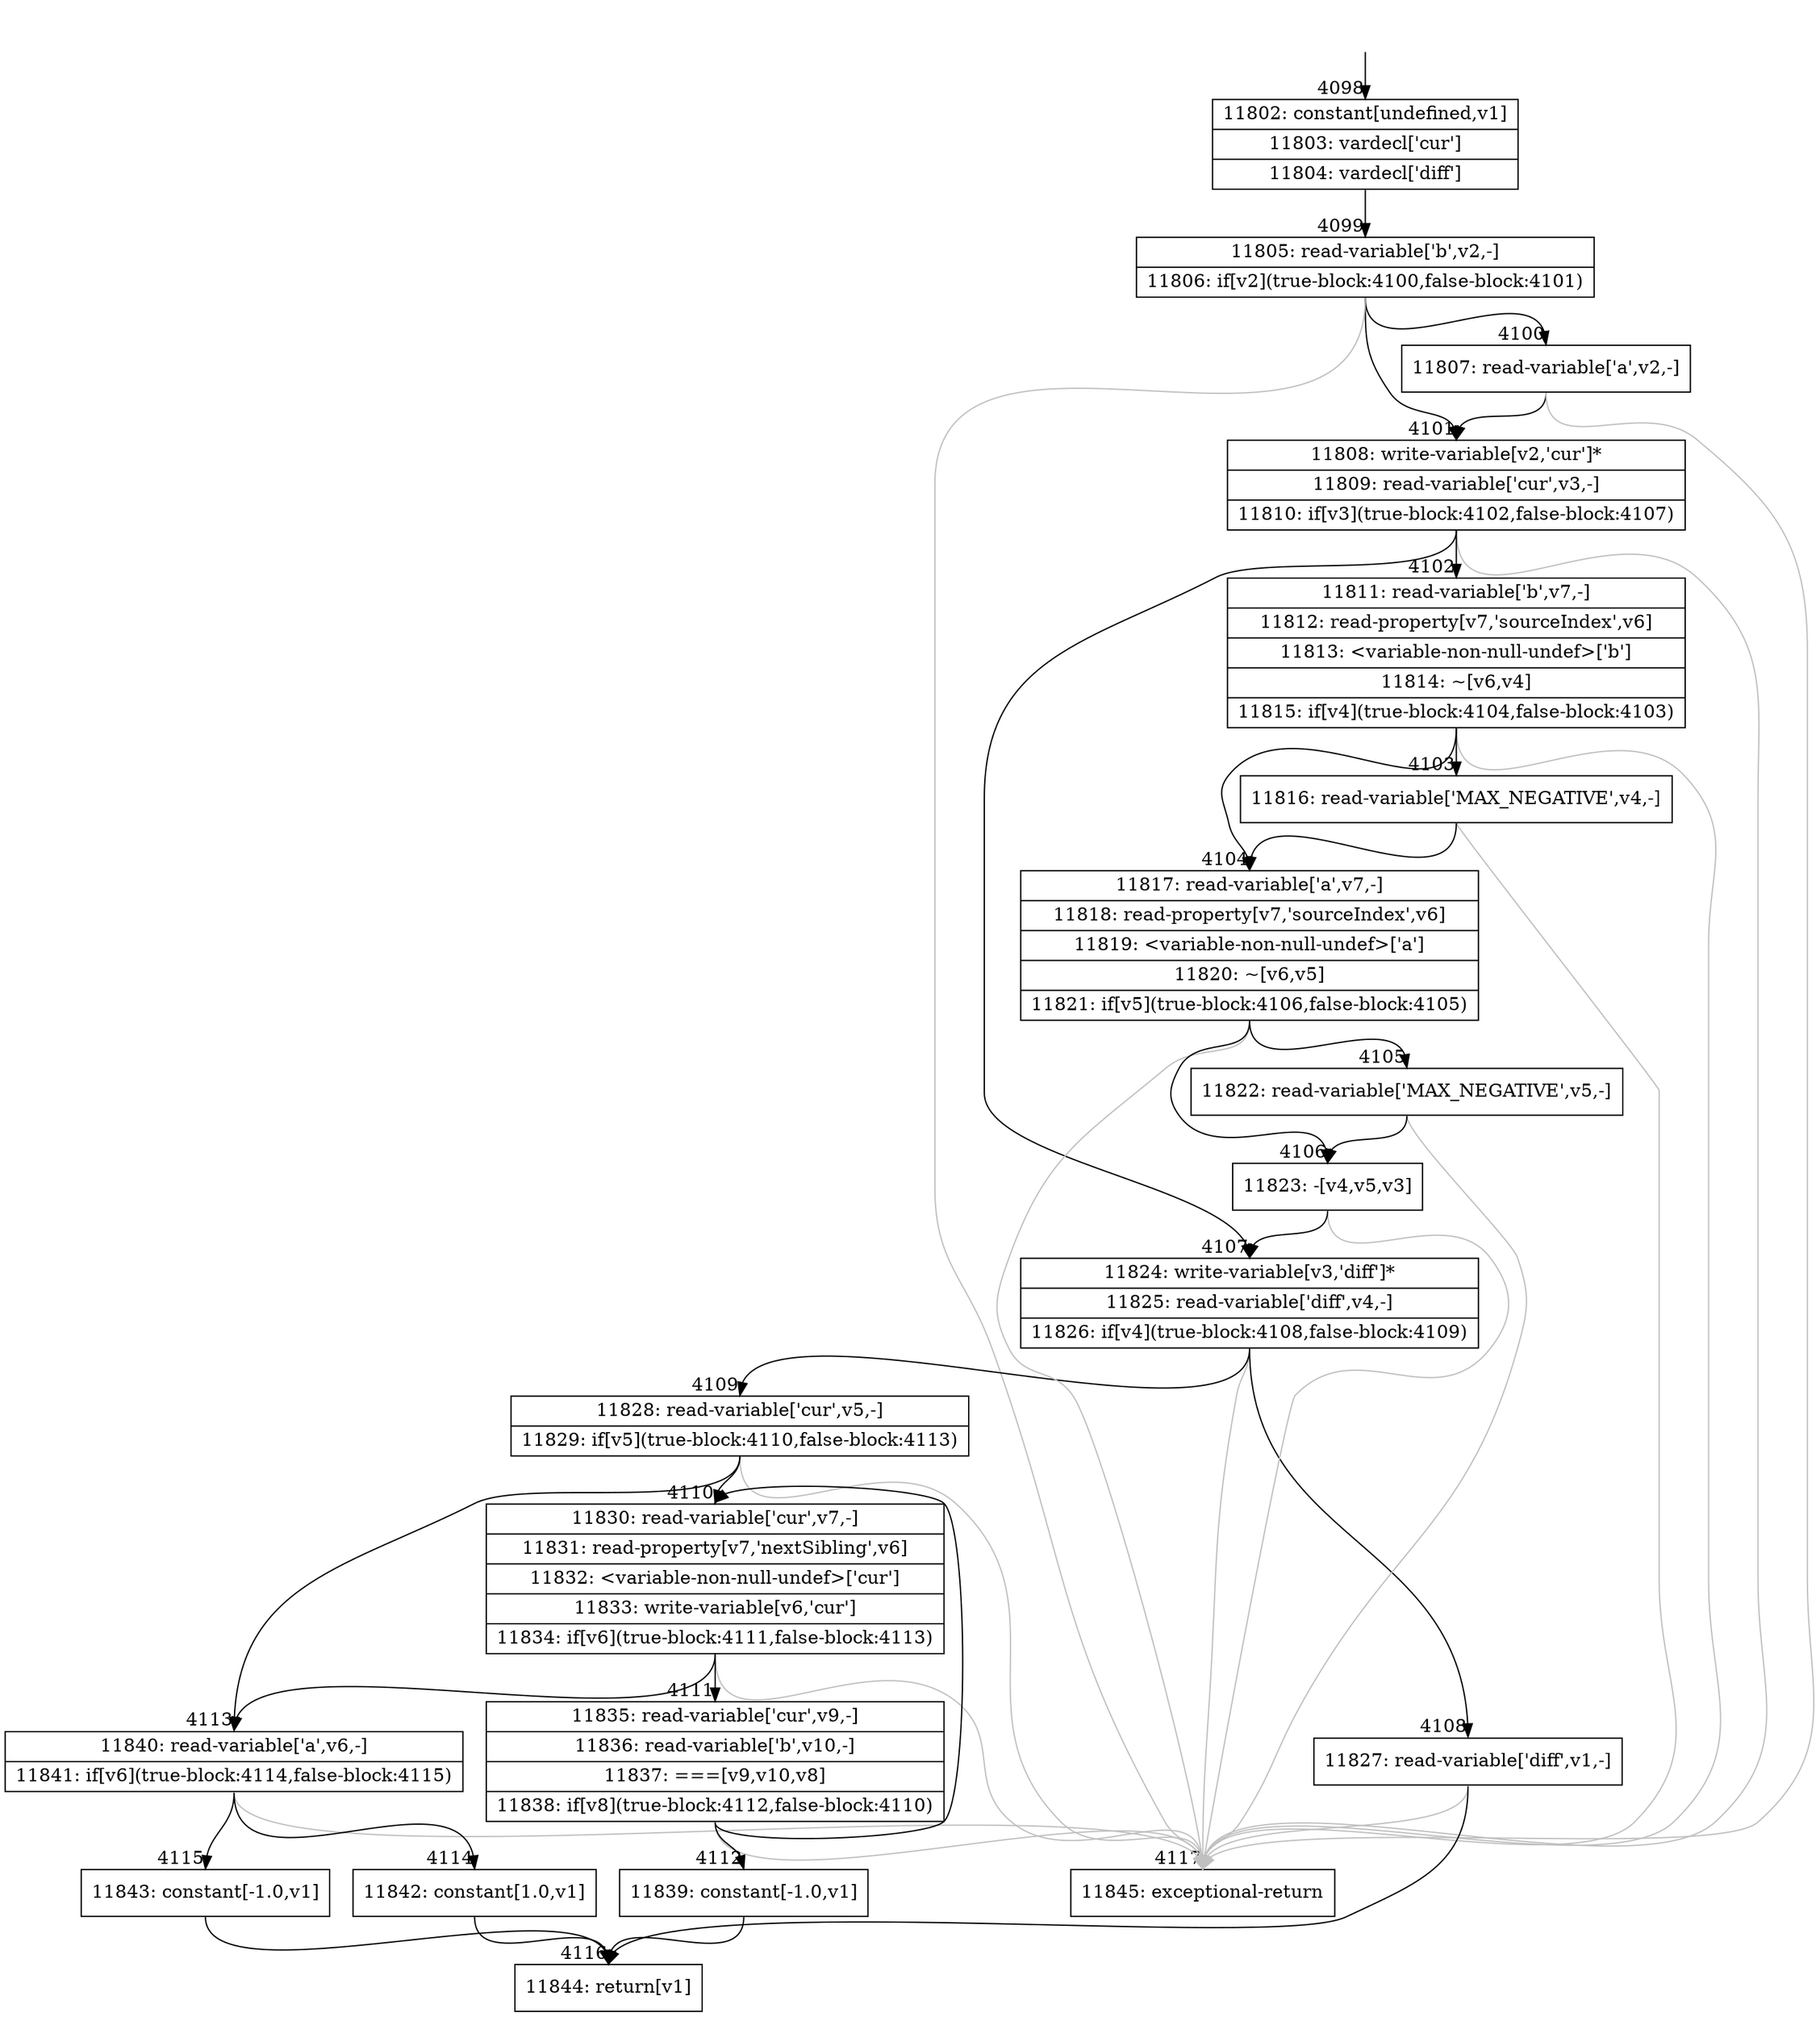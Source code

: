 digraph {
rankdir="TD"
BB_entry264[shape=none,label=""];
BB_entry264 -> BB4098 [tailport=s, headport=n, headlabel="    4098"]
BB4098 [shape=record label="{11802: constant[undefined,v1]|11803: vardecl['cur']|11804: vardecl['diff']}" ] 
BB4098 -> BB4099 [tailport=s, headport=n, headlabel="      4099"]
BB4099 [shape=record label="{11805: read-variable['b',v2,-]|11806: if[v2](true-block:4100,false-block:4101)}" ] 
BB4099 -> BB4101 [tailport=s, headport=n, headlabel="      4101"]
BB4099 -> BB4100 [tailport=s, headport=n, headlabel="      4100"]
BB4099 -> BB4117 [tailport=s, headport=n, color=gray, headlabel="      4117"]
BB4100 [shape=record label="{11807: read-variable['a',v2,-]}" ] 
BB4100 -> BB4101 [tailport=s, headport=n]
BB4100 -> BB4117 [tailport=s, headport=n, color=gray]
BB4101 [shape=record label="{11808: write-variable[v2,'cur']*|11809: read-variable['cur',v3,-]|11810: if[v3](true-block:4102,false-block:4107)}" ] 
BB4101 -> BB4107 [tailport=s, headport=n, headlabel="      4107"]
BB4101 -> BB4102 [tailport=s, headport=n, headlabel="      4102"]
BB4101 -> BB4117 [tailport=s, headport=n, color=gray]
BB4102 [shape=record label="{11811: read-variable['b',v7,-]|11812: read-property[v7,'sourceIndex',v6]|11813: \<variable-non-null-undef\>['b']|11814: ~[v6,v4]|11815: if[v4](true-block:4104,false-block:4103)}" ] 
BB4102 -> BB4104 [tailport=s, headport=n, headlabel="      4104"]
BB4102 -> BB4103 [tailport=s, headport=n, headlabel="      4103"]
BB4102 -> BB4117 [tailport=s, headport=n, color=gray]
BB4103 [shape=record label="{11816: read-variable['MAX_NEGATIVE',v4,-]}" ] 
BB4103 -> BB4104 [tailport=s, headport=n]
BB4103 -> BB4117 [tailport=s, headport=n, color=gray]
BB4104 [shape=record label="{11817: read-variable['a',v7,-]|11818: read-property[v7,'sourceIndex',v6]|11819: \<variable-non-null-undef\>['a']|11820: ~[v6,v5]|11821: if[v5](true-block:4106,false-block:4105)}" ] 
BB4104 -> BB4106 [tailport=s, headport=n, headlabel="      4106"]
BB4104 -> BB4105 [tailport=s, headport=n, headlabel="      4105"]
BB4104 -> BB4117 [tailport=s, headport=n, color=gray]
BB4105 [shape=record label="{11822: read-variable['MAX_NEGATIVE',v5,-]}" ] 
BB4105 -> BB4106 [tailport=s, headport=n]
BB4105 -> BB4117 [tailport=s, headport=n, color=gray]
BB4106 [shape=record label="{11823: -[v4,v5,v3]}" ] 
BB4106 -> BB4107 [tailport=s, headport=n]
BB4106 -> BB4117 [tailport=s, headport=n, color=gray]
BB4107 [shape=record label="{11824: write-variable[v3,'diff']*|11825: read-variable['diff',v4,-]|11826: if[v4](true-block:4108,false-block:4109)}" ] 
BB4107 -> BB4108 [tailport=s, headport=n, headlabel="      4108"]
BB4107 -> BB4109 [tailport=s, headport=n, headlabel="      4109"]
BB4107 -> BB4117 [tailport=s, headport=n, color=gray]
BB4108 [shape=record label="{11827: read-variable['diff',v1,-]}" ] 
BB4108 -> BB4116 [tailport=s, headport=n, headlabel="      4116"]
BB4108 -> BB4117 [tailport=s, headport=n, color=gray]
BB4109 [shape=record label="{11828: read-variable['cur',v5,-]|11829: if[v5](true-block:4110,false-block:4113)}" ] 
BB4109 -> BB4110 [tailport=s, headport=n, headlabel="      4110"]
BB4109 -> BB4113 [tailport=s, headport=n, headlabel="      4113"]
BB4109 -> BB4117 [tailport=s, headport=n, color=gray]
BB4110 [shape=record label="{11830: read-variable['cur',v7,-]|11831: read-property[v7,'nextSibling',v6]|11832: \<variable-non-null-undef\>['cur']|11833: write-variable[v6,'cur']|11834: if[v6](true-block:4111,false-block:4113)}" ] 
BB4110 -> BB4111 [tailport=s, headport=n, headlabel="      4111"]
BB4110 -> BB4113 [tailport=s, headport=n]
BB4110 -> BB4117 [tailport=s, headport=n, color=gray]
BB4111 [shape=record label="{11835: read-variable['cur',v9,-]|11836: read-variable['b',v10,-]|11837: ===[v9,v10,v8]|11838: if[v8](true-block:4112,false-block:4110)}" ] 
BB4111 -> BB4112 [tailport=s, headport=n, headlabel="      4112"]
BB4111 -> BB4110 [tailport=s, headport=n]
BB4111 -> BB4117 [tailport=s, headport=n, color=gray]
BB4112 [shape=record label="{11839: constant[-1.0,v1]}" ] 
BB4112 -> BB4116 [tailport=s, headport=n]
BB4113 [shape=record label="{11840: read-variable['a',v6,-]|11841: if[v6](true-block:4114,false-block:4115)}" ] 
BB4113 -> BB4114 [tailport=s, headport=n, headlabel="      4114"]
BB4113 -> BB4115 [tailport=s, headport=n, headlabel="      4115"]
BB4113 -> BB4117 [tailport=s, headport=n, color=gray]
BB4114 [shape=record label="{11842: constant[1.0,v1]}" ] 
BB4114 -> BB4116 [tailport=s, headport=n]
BB4115 [shape=record label="{11843: constant[-1.0,v1]}" ] 
BB4115 -> BB4116 [tailport=s, headport=n]
BB4116 [shape=record label="{11844: return[v1]}" ] 
BB4117 [shape=record label="{11845: exceptional-return}" ] 
//#$~ 4467
}
